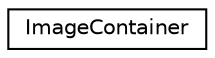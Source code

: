 digraph "Graphical Class Hierarchy"
{
 // LATEX_PDF_SIZE
  edge [fontname="Helvetica",fontsize="10",labelfontname="Helvetica",labelfontsize="10"];
  node [fontname="Helvetica",fontsize="10",shape=record];
  rankdir="LR";
  Node0 [label="ImageContainer",height=0.2,width=0.4,color="black", fillcolor="white", style="filled",URL="$class_image_container.html",tooltip=" "];
}
